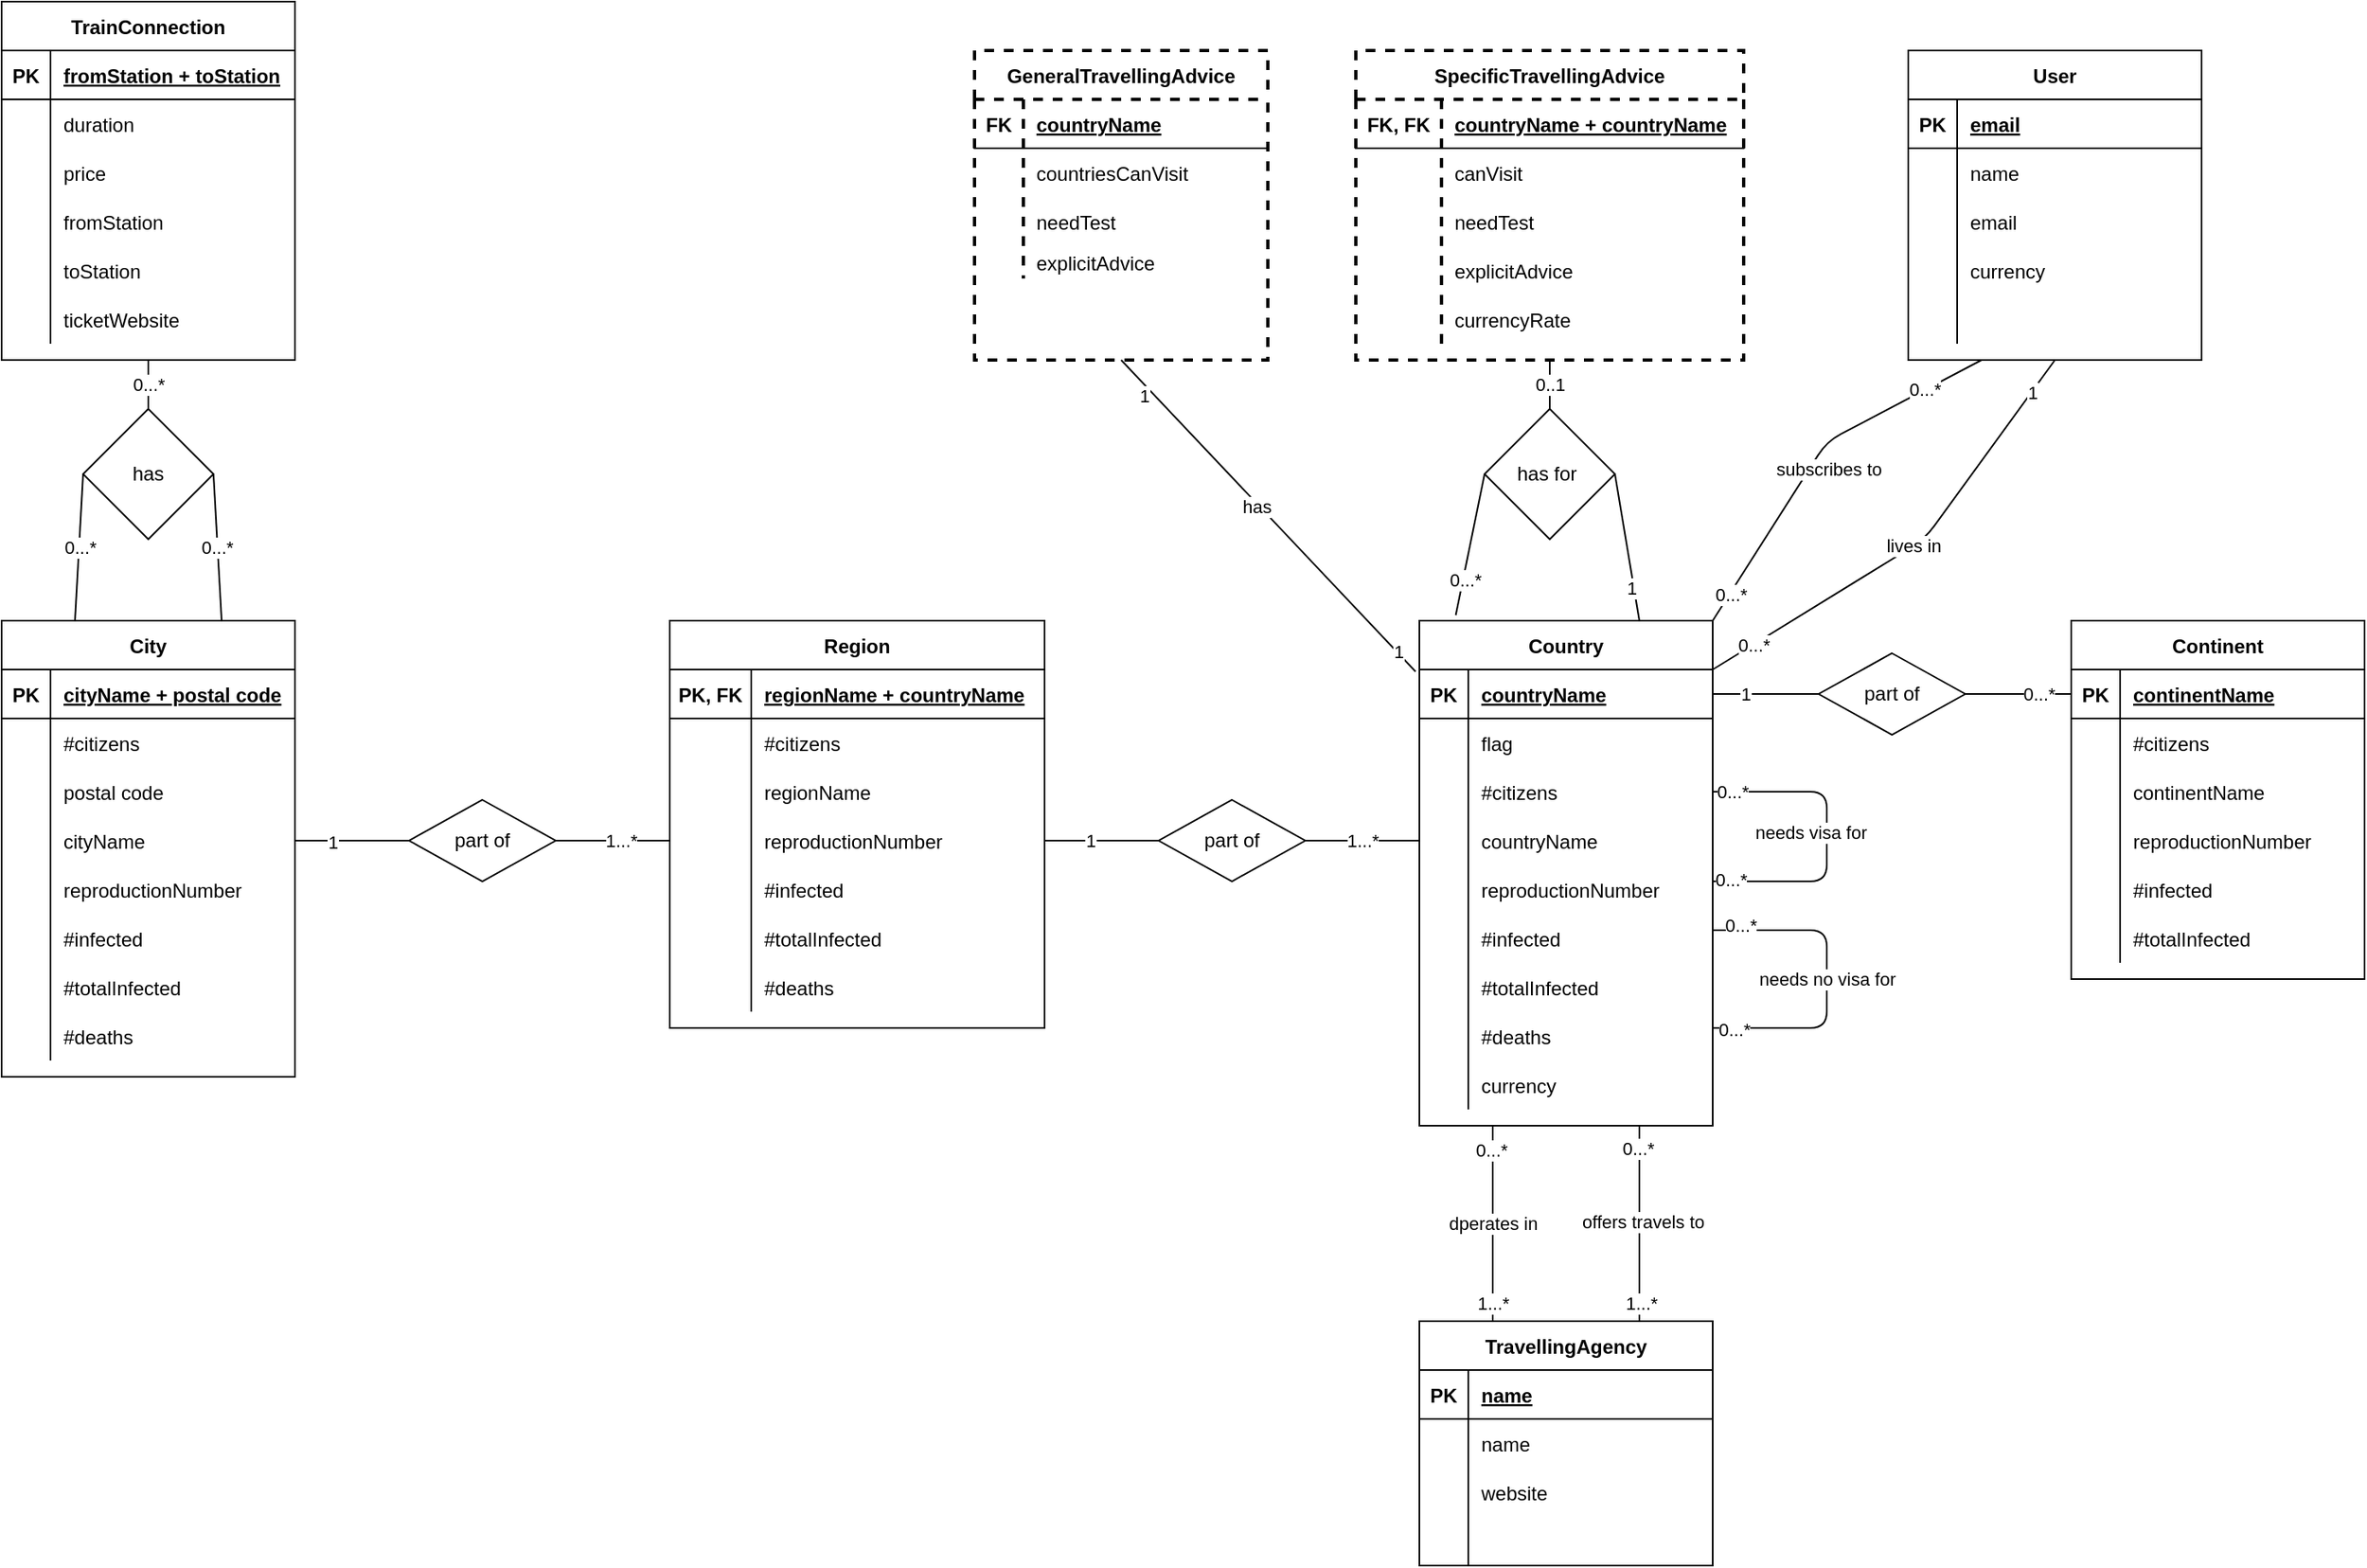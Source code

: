 <mxfile version="13.8.8" type="device"><diagram id="ZjA8rYTFpwmVR6wOcmPj" name="Page-1"><mxGraphModel dx="2247" dy="1215" grid="0" gridSize="10" guides="1" tooltips="1" connect="1" arrows="1" fold="1" page="0" pageScale="1" pageWidth="827" pageHeight="1169" math="0" shadow="0"><root><mxCell id="0"/><mxCell id="1" parent="0"/><mxCell id="7XtUhoeRfS-pAnmHlaUW-2" value="Country" style="shape=table;startSize=30;container=1;collapsible=1;childLayout=tableLayout;fixedRows=1;rowLines=0;fontStyle=1;align=center;resizeLast=1;" parent="1" vertex="1"><mxGeometry x="400" y="150" width="180" height="310" as="geometry"/></mxCell><mxCell id="7XtUhoeRfS-pAnmHlaUW-3" value="" style="shape=partialRectangle;collapsible=0;dropTarget=0;pointerEvents=0;fillColor=none;top=0;left=0;bottom=1;right=0;points=[[0,0.5],[1,0.5]];portConstraint=eastwest;" parent="7XtUhoeRfS-pAnmHlaUW-2" vertex="1"><mxGeometry y="30" width="180" height="30" as="geometry"/></mxCell><mxCell id="7XtUhoeRfS-pAnmHlaUW-4" value="PK" style="shape=partialRectangle;connectable=0;fillColor=none;top=0;left=0;bottom=0;right=0;fontStyle=1;overflow=hidden;" parent="7XtUhoeRfS-pAnmHlaUW-3" vertex="1"><mxGeometry width="30" height="30" as="geometry"/></mxCell><mxCell id="7XtUhoeRfS-pAnmHlaUW-5" value="countryName" style="shape=partialRectangle;connectable=0;fillColor=none;top=0;left=0;bottom=0;right=0;align=left;spacingLeft=6;fontStyle=5;overflow=hidden;" parent="7XtUhoeRfS-pAnmHlaUW-3" vertex="1"><mxGeometry x="30" width="150" height="30" as="geometry"/></mxCell><mxCell id="7XtUhoeRfS-pAnmHlaUW-6" value="" style="shape=partialRectangle;collapsible=0;dropTarget=0;pointerEvents=0;fillColor=none;top=0;left=0;bottom=0;right=0;points=[[0,0.5],[1,0.5]];portConstraint=eastwest;" parent="7XtUhoeRfS-pAnmHlaUW-2" vertex="1"><mxGeometry y="60" width="180" height="30" as="geometry"/></mxCell><mxCell id="7XtUhoeRfS-pAnmHlaUW-7" value="" style="shape=partialRectangle;connectable=0;fillColor=none;top=0;left=0;bottom=0;right=0;editable=1;overflow=hidden;" parent="7XtUhoeRfS-pAnmHlaUW-6" vertex="1"><mxGeometry width="30" height="30" as="geometry"/></mxCell><mxCell id="7XtUhoeRfS-pAnmHlaUW-8" value="flag" style="shape=partialRectangle;connectable=0;fillColor=none;top=0;left=0;bottom=0;right=0;align=left;spacingLeft=6;overflow=hidden;" parent="7XtUhoeRfS-pAnmHlaUW-6" vertex="1"><mxGeometry x="30" width="150" height="30" as="geometry"/></mxCell><mxCell id="7XtUhoeRfS-pAnmHlaUW-9" value="" style="shape=partialRectangle;collapsible=0;dropTarget=0;pointerEvents=0;fillColor=none;top=0;left=0;bottom=0;right=0;points=[[0,0.5],[1,0.5]];portConstraint=eastwest;" parent="7XtUhoeRfS-pAnmHlaUW-2" vertex="1"><mxGeometry y="90" width="180" height="30" as="geometry"/></mxCell><mxCell id="7XtUhoeRfS-pAnmHlaUW-10" value="" style="shape=partialRectangle;connectable=0;fillColor=none;top=0;left=0;bottom=0;right=0;editable=1;overflow=hidden;" parent="7XtUhoeRfS-pAnmHlaUW-9" vertex="1"><mxGeometry width="30" height="30" as="geometry"/></mxCell><mxCell id="7XtUhoeRfS-pAnmHlaUW-11" value="#citizens" style="shape=partialRectangle;connectable=0;fillColor=none;top=0;left=0;bottom=0;right=0;align=left;spacingLeft=6;overflow=hidden;" parent="7XtUhoeRfS-pAnmHlaUW-9" vertex="1"><mxGeometry x="30" width="150" height="30" as="geometry"/></mxCell><mxCell id="7XtUhoeRfS-pAnmHlaUW-12" value="" style="shape=partialRectangle;collapsible=0;dropTarget=0;pointerEvents=0;fillColor=none;top=0;left=0;bottom=0;right=0;points=[[0,0.5],[1,0.5]];portConstraint=eastwest;" parent="7XtUhoeRfS-pAnmHlaUW-2" vertex="1"><mxGeometry y="120" width="180" height="30" as="geometry"/></mxCell><mxCell id="7XtUhoeRfS-pAnmHlaUW-13" value="" style="shape=partialRectangle;connectable=0;fillColor=none;top=0;left=0;bottom=0;right=0;editable=1;overflow=hidden;" parent="7XtUhoeRfS-pAnmHlaUW-12" vertex="1"><mxGeometry width="30" height="30" as="geometry"/></mxCell><mxCell id="7XtUhoeRfS-pAnmHlaUW-14" value="countryName" style="shape=partialRectangle;connectable=0;fillColor=none;top=0;left=0;bottom=0;right=0;align=left;spacingLeft=6;overflow=hidden;" parent="7XtUhoeRfS-pAnmHlaUW-12" vertex="1"><mxGeometry x="30" width="150" height="30" as="geometry"/></mxCell><mxCell id="7XtUhoeRfS-pAnmHlaUW-230" value="" style="endArrow=none;html=1;exitX=1;exitY=0.5;exitDx=0;exitDy=0;" parent="7XtUhoeRfS-pAnmHlaUW-2" source="7XtUhoeRfS-pAnmHlaUW-9" edge="1"><mxGeometry width="50" height="50" relative="1" as="geometry"><mxPoint x="170" y="280" as="sourcePoint"/><mxPoint x="180" y="160" as="targetPoint"/><Array as="points"><mxPoint x="250" y="105"/><mxPoint x="250" y="160"/></Array></mxGeometry></mxCell><mxCell id="7XtUhoeRfS-pAnmHlaUW-232" value="needs visa for" style="edgeLabel;html=1;align=center;verticalAlign=middle;resizable=0;points=[];" parent="7XtUhoeRfS-pAnmHlaUW-230" vertex="1" connectable="0"><mxGeometry x="-0.485" y="4" relative="1" as="geometry"><mxPoint x="10" y="29" as="offset"/></mxGeometry></mxCell><mxCell id="NILjKWqTqkC-tibLSTOC-12" value="0...*" style="edgeLabel;html=1;align=center;verticalAlign=middle;resizable=0;points=[];" parent="7XtUhoeRfS-pAnmHlaUW-230" vertex="1" connectable="0"><mxGeometry x="0.89" y="-1" relative="1" as="geometry"><mxPoint as="offset"/></mxGeometry></mxCell><mxCell id="NILjKWqTqkC-tibLSTOC-13" value="0...*" style="edgeLabel;html=1;align=center;verticalAlign=middle;resizable=0;points=[];" parent="7XtUhoeRfS-pAnmHlaUW-230" vertex="1" connectable="0"><mxGeometry x="-0.881" relative="1" as="geometry"><mxPoint as="offset"/></mxGeometry></mxCell><mxCell id="NILjKWqTqkC-tibLSTOC-115" value="" style="shape=partialRectangle;collapsible=0;dropTarget=0;pointerEvents=0;fillColor=none;top=0;left=0;bottom=0;right=0;points=[[0,0.5],[1,0.5]];portConstraint=eastwest;" parent="7XtUhoeRfS-pAnmHlaUW-2" vertex="1"><mxGeometry y="150" width="180" height="30" as="geometry"/></mxCell><mxCell id="NILjKWqTqkC-tibLSTOC-116" value="" style="shape=partialRectangle;connectable=0;fillColor=none;top=0;left=0;bottom=0;right=0;editable=1;overflow=hidden;" parent="NILjKWqTqkC-tibLSTOC-115" vertex="1"><mxGeometry width="30" height="30" as="geometry"/></mxCell><mxCell id="NILjKWqTqkC-tibLSTOC-117" value="reproductionNumber" style="shape=partialRectangle;connectable=0;fillColor=none;top=0;left=0;bottom=0;right=0;align=left;spacingLeft=6;overflow=hidden;" parent="NILjKWqTqkC-tibLSTOC-115" vertex="1"><mxGeometry x="30" width="150" height="30" as="geometry"/></mxCell><mxCell id="NILjKWqTqkC-tibLSTOC-107" value="" style="shape=partialRectangle;collapsible=0;dropTarget=0;pointerEvents=0;fillColor=none;top=0;left=0;bottom=0;right=0;points=[[0,0.5],[1,0.5]];portConstraint=eastwest;" parent="7XtUhoeRfS-pAnmHlaUW-2" vertex="1"><mxGeometry y="180" width="180" height="30" as="geometry"/></mxCell><mxCell id="NILjKWqTqkC-tibLSTOC-108" value="" style="shape=partialRectangle;connectable=0;fillColor=none;top=0;left=0;bottom=0;right=0;editable=1;overflow=hidden;" parent="NILjKWqTqkC-tibLSTOC-107" vertex="1"><mxGeometry width="30" height="30" as="geometry"/></mxCell><mxCell id="NILjKWqTqkC-tibLSTOC-109" value="#infected " style="shape=partialRectangle;connectable=0;fillColor=none;top=0;left=0;bottom=0;right=0;align=left;spacingLeft=6;overflow=hidden;" parent="NILjKWqTqkC-tibLSTOC-107" vertex="1"><mxGeometry x="30" width="150" height="30" as="geometry"/></mxCell><mxCell id="NILjKWqTqkC-tibLSTOC-111" value="" style="shape=partialRectangle;collapsible=0;dropTarget=0;pointerEvents=0;fillColor=none;top=0;left=0;bottom=0;right=0;points=[[0,0.5],[1,0.5]];portConstraint=eastwest;" parent="7XtUhoeRfS-pAnmHlaUW-2" vertex="1"><mxGeometry y="210" width="180" height="30" as="geometry"/></mxCell><mxCell id="NILjKWqTqkC-tibLSTOC-112" value="" style="shape=partialRectangle;connectable=0;fillColor=none;top=0;left=0;bottom=0;right=0;editable=1;overflow=hidden;" parent="NILjKWqTqkC-tibLSTOC-111" vertex="1"><mxGeometry width="30" height="30" as="geometry"/></mxCell><mxCell id="NILjKWqTqkC-tibLSTOC-113" value="#totalInfected" style="shape=partialRectangle;connectable=0;fillColor=none;top=0;left=0;bottom=0;right=0;align=left;spacingLeft=6;overflow=hidden;" parent="NILjKWqTqkC-tibLSTOC-111" vertex="1"><mxGeometry x="30" width="150" height="30" as="geometry"/></mxCell><mxCell id="NILjKWqTqkC-tibLSTOC-119" value="" style="shape=partialRectangle;collapsible=0;dropTarget=0;pointerEvents=0;fillColor=none;top=0;left=0;bottom=0;right=0;points=[[0,0.5],[1,0.5]];portConstraint=eastwest;" parent="7XtUhoeRfS-pAnmHlaUW-2" vertex="1"><mxGeometry y="240" width="180" height="30" as="geometry"/></mxCell><mxCell id="NILjKWqTqkC-tibLSTOC-120" value="" style="shape=partialRectangle;connectable=0;fillColor=none;top=0;left=0;bottom=0;right=0;editable=1;overflow=hidden;" parent="NILjKWqTqkC-tibLSTOC-119" vertex="1"><mxGeometry width="30" height="30" as="geometry"/></mxCell><mxCell id="NILjKWqTqkC-tibLSTOC-121" value="#deaths" style="shape=partialRectangle;connectable=0;fillColor=none;top=0;left=0;bottom=0;right=0;align=left;spacingLeft=6;overflow=hidden;" parent="NILjKWqTqkC-tibLSTOC-119" vertex="1"><mxGeometry x="30" width="150" height="30" as="geometry"/></mxCell><mxCell id="NILjKWqTqkC-tibLSTOC-174" value="" style="shape=partialRectangle;collapsible=0;dropTarget=0;pointerEvents=0;fillColor=none;top=0;left=0;bottom=0;right=0;points=[[0,0.5],[1,0.5]];portConstraint=eastwest;" parent="7XtUhoeRfS-pAnmHlaUW-2" vertex="1"><mxGeometry y="270" width="180" height="30" as="geometry"/></mxCell><mxCell id="NILjKWqTqkC-tibLSTOC-175" value="" style="shape=partialRectangle;connectable=0;fillColor=none;top=0;left=0;bottom=0;right=0;editable=1;overflow=hidden;" parent="NILjKWqTqkC-tibLSTOC-174" vertex="1"><mxGeometry width="30" height="30" as="geometry"/></mxCell><mxCell id="NILjKWqTqkC-tibLSTOC-176" value="currency" style="shape=partialRectangle;connectable=0;fillColor=none;top=0;left=0;bottom=0;right=0;align=left;spacingLeft=6;overflow=hidden;" parent="NILjKWqTqkC-tibLSTOC-174" vertex="1"><mxGeometry x="30" width="150" height="30" as="geometry"/></mxCell><mxCell id="7XtUhoeRfS-pAnmHlaUW-152" value="part of" style="shape=rhombus;perimeter=rhombusPerimeter;whiteSpace=wrap;html=1;align=center;" parent="1" vertex="1"><mxGeometry x="-220" y="260" width="90" height="50" as="geometry"/></mxCell><mxCell id="7XtUhoeRfS-pAnmHlaUW-15" value="City" style="shape=table;startSize=30;container=1;collapsible=1;childLayout=tableLayout;fixedRows=1;rowLines=0;fontStyle=1;align=center;resizeLast=1;" parent="1" vertex="1"><mxGeometry x="-470" y="150" width="180" height="280" as="geometry"/></mxCell><mxCell id="7XtUhoeRfS-pAnmHlaUW-16" value="" style="shape=partialRectangle;collapsible=0;dropTarget=0;pointerEvents=0;fillColor=none;top=0;left=0;bottom=1;right=0;points=[[0,0.5],[1,0.5]];portConstraint=eastwest;" parent="7XtUhoeRfS-pAnmHlaUW-15" vertex="1"><mxGeometry y="30" width="180" height="30" as="geometry"/></mxCell><mxCell id="7XtUhoeRfS-pAnmHlaUW-17" value="PK" style="shape=partialRectangle;connectable=0;fillColor=none;top=0;left=0;bottom=0;right=0;fontStyle=1;overflow=hidden;" parent="7XtUhoeRfS-pAnmHlaUW-16" vertex="1"><mxGeometry width="30" height="30" as="geometry"/></mxCell><mxCell id="7XtUhoeRfS-pAnmHlaUW-18" value="cityName + postal code" style="shape=partialRectangle;connectable=0;fillColor=none;top=0;left=0;bottom=0;right=0;align=left;spacingLeft=6;fontStyle=5;overflow=hidden;" parent="7XtUhoeRfS-pAnmHlaUW-16" vertex="1"><mxGeometry x="30" width="150" height="30" as="geometry"/></mxCell><mxCell id="7XtUhoeRfS-pAnmHlaUW-19" value="" style="shape=partialRectangle;collapsible=0;dropTarget=0;pointerEvents=0;fillColor=none;top=0;left=0;bottom=0;right=0;points=[[0,0.5],[1,0.5]];portConstraint=eastwest;" parent="7XtUhoeRfS-pAnmHlaUW-15" vertex="1"><mxGeometry y="60" width="180" height="30" as="geometry"/></mxCell><mxCell id="7XtUhoeRfS-pAnmHlaUW-20" value="" style="shape=partialRectangle;connectable=0;fillColor=none;top=0;left=0;bottom=0;right=0;editable=1;overflow=hidden;" parent="7XtUhoeRfS-pAnmHlaUW-19" vertex="1"><mxGeometry width="30" height="30" as="geometry"/></mxCell><mxCell id="7XtUhoeRfS-pAnmHlaUW-21" value="#citizens" style="shape=partialRectangle;connectable=0;fillColor=none;top=0;left=0;bottom=0;right=0;align=left;spacingLeft=6;overflow=hidden;" parent="7XtUhoeRfS-pAnmHlaUW-19" vertex="1"><mxGeometry x="30" width="150" height="30" as="geometry"/></mxCell><mxCell id="7XtUhoeRfS-pAnmHlaUW-22" value="" style="shape=partialRectangle;collapsible=0;dropTarget=0;pointerEvents=0;fillColor=none;top=0;left=0;bottom=0;right=0;points=[[0,0.5],[1,0.5]];portConstraint=eastwest;" parent="7XtUhoeRfS-pAnmHlaUW-15" vertex="1"><mxGeometry y="90" width="180" height="30" as="geometry"/></mxCell><mxCell id="7XtUhoeRfS-pAnmHlaUW-23" value="" style="shape=partialRectangle;connectable=0;fillColor=none;top=0;left=0;bottom=0;right=0;editable=1;overflow=hidden;" parent="7XtUhoeRfS-pAnmHlaUW-22" vertex="1"><mxGeometry width="30" height="30" as="geometry"/></mxCell><mxCell id="7XtUhoeRfS-pAnmHlaUW-24" value="postal code" style="shape=partialRectangle;connectable=0;fillColor=none;top=0;left=0;bottom=0;right=0;align=left;spacingLeft=6;overflow=hidden;" parent="7XtUhoeRfS-pAnmHlaUW-22" vertex="1"><mxGeometry x="30" width="150" height="30" as="geometry"/></mxCell><mxCell id="7XtUhoeRfS-pAnmHlaUW-25" value="" style="shape=partialRectangle;collapsible=0;dropTarget=0;pointerEvents=0;fillColor=none;top=0;left=0;bottom=0;right=0;points=[[0,0.5],[1,0.5]];portConstraint=eastwest;" parent="7XtUhoeRfS-pAnmHlaUW-15" vertex="1"><mxGeometry y="120" width="180" height="30" as="geometry"/></mxCell><mxCell id="7XtUhoeRfS-pAnmHlaUW-26" value="" style="shape=partialRectangle;connectable=0;fillColor=none;top=0;left=0;bottom=0;right=0;editable=1;overflow=hidden;" parent="7XtUhoeRfS-pAnmHlaUW-25" vertex="1"><mxGeometry width="30" height="30" as="geometry"/></mxCell><mxCell id="7XtUhoeRfS-pAnmHlaUW-27" value="cityName" style="shape=partialRectangle;connectable=0;fillColor=none;top=0;left=0;bottom=0;right=0;align=left;spacingLeft=6;overflow=hidden;" parent="7XtUhoeRfS-pAnmHlaUW-25" vertex="1"><mxGeometry x="30" width="150" height="30" as="geometry"/></mxCell><mxCell id="NILjKWqTqkC-tibLSTOC-95" value="" style="shape=partialRectangle;collapsible=0;dropTarget=0;pointerEvents=0;fillColor=none;top=0;left=0;bottom=0;right=0;points=[[0,0.5],[1,0.5]];portConstraint=eastwest;" parent="7XtUhoeRfS-pAnmHlaUW-15" vertex="1"><mxGeometry y="150" width="180" height="30" as="geometry"/></mxCell><mxCell id="NILjKWqTqkC-tibLSTOC-96" value="" style="shape=partialRectangle;connectable=0;fillColor=none;top=0;left=0;bottom=0;right=0;editable=1;overflow=hidden;" parent="NILjKWqTqkC-tibLSTOC-95" vertex="1"><mxGeometry width="30" height="30" as="geometry"/></mxCell><mxCell id="NILjKWqTqkC-tibLSTOC-97" value="reproductionNumber" style="shape=partialRectangle;connectable=0;fillColor=none;top=0;left=0;bottom=0;right=0;align=left;spacingLeft=6;overflow=hidden;" parent="NILjKWqTqkC-tibLSTOC-95" vertex="1"><mxGeometry x="30" width="150" height="30" as="geometry"/></mxCell><mxCell id="NILjKWqTqkC-tibLSTOC-91" value="" style="shape=partialRectangle;collapsible=0;dropTarget=0;pointerEvents=0;fillColor=none;top=0;left=0;bottom=0;right=0;points=[[0,0.5],[1,0.5]];portConstraint=eastwest;" parent="7XtUhoeRfS-pAnmHlaUW-15" vertex="1"><mxGeometry y="180" width="180" height="30" as="geometry"/></mxCell><mxCell id="NILjKWqTqkC-tibLSTOC-92" value="" style="shape=partialRectangle;connectable=0;fillColor=none;top=0;left=0;bottom=0;right=0;editable=1;overflow=hidden;" parent="NILjKWqTqkC-tibLSTOC-91" vertex="1"><mxGeometry width="30" height="30" as="geometry"/></mxCell><mxCell id="NILjKWqTqkC-tibLSTOC-93" value="#infected" style="shape=partialRectangle;connectable=0;fillColor=none;top=0;left=0;bottom=0;right=0;align=left;spacingLeft=6;overflow=hidden;" parent="NILjKWqTqkC-tibLSTOC-91" vertex="1"><mxGeometry x="30" width="150" height="30" as="geometry"/></mxCell><mxCell id="NILjKWqTqkC-tibLSTOC-99" value="" style="shape=partialRectangle;collapsible=0;dropTarget=0;pointerEvents=0;fillColor=none;top=0;left=0;bottom=0;right=0;points=[[0,0.5],[1,0.5]];portConstraint=eastwest;" parent="7XtUhoeRfS-pAnmHlaUW-15" vertex="1"><mxGeometry y="210" width="180" height="30" as="geometry"/></mxCell><mxCell id="NILjKWqTqkC-tibLSTOC-100" value="" style="shape=partialRectangle;connectable=0;fillColor=none;top=0;left=0;bottom=0;right=0;editable=1;overflow=hidden;" parent="NILjKWqTqkC-tibLSTOC-99" vertex="1"><mxGeometry width="30" height="30" as="geometry"/></mxCell><mxCell id="NILjKWqTqkC-tibLSTOC-101" value="#totalInfected" style="shape=partialRectangle;connectable=0;fillColor=none;top=0;left=0;bottom=0;right=0;align=left;spacingLeft=6;overflow=hidden;" parent="NILjKWqTqkC-tibLSTOC-99" vertex="1"><mxGeometry x="30" width="150" height="30" as="geometry"/></mxCell><mxCell id="NILjKWqTqkC-tibLSTOC-103" value="" style="shape=partialRectangle;collapsible=0;dropTarget=0;pointerEvents=0;fillColor=none;top=0;left=0;bottom=0;right=0;points=[[0,0.5],[1,0.5]];portConstraint=eastwest;" parent="7XtUhoeRfS-pAnmHlaUW-15" vertex="1"><mxGeometry y="240" width="180" height="30" as="geometry"/></mxCell><mxCell id="NILjKWqTqkC-tibLSTOC-104" value="" style="shape=partialRectangle;connectable=0;fillColor=none;top=0;left=0;bottom=0;right=0;editable=1;overflow=hidden;" parent="NILjKWqTqkC-tibLSTOC-103" vertex="1"><mxGeometry width="30" height="30" as="geometry"/></mxCell><mxCell id="NILjKWqTqkC-tibLSTOC-105" value="#deaths" style="shape=partialRectangle;connectable=0;fillColor=none;top=0;left=0;bottom=0;right=0;align=left;spacingLeft=6;overflow=hidden;" parent="NILjKWqTqkC-tibLSTOC-103" vertex="1"><mxGeometry x="30" width="150" height="30" as="geometry"/></mxCell><mxCell id="7XtUhoeRfS-pAnmHlaUW-154" value="part of" style="shape=rhombus;perimeter=rhombusPerimeter;whiteSpace=wrap;html=1;align=center;" parent="1" vertex="1"><mxGeometry x="240" y="260" width="90" height="50" as="geometry"/></mxCell><mxCell id="7XtUhoeRfS-pAnmHlaUW-157" value="" style="endArrow=none;html=1;exitX=1;exitY=0.5;exitDx=0;exitDy=0;entryX=0;entryY=0.5;entryDx=0;entryDy=0;" parent="1" source="7XtUhoeRfS-pAnmHlaUW-152" target="NILjKWqTqkC-tibLSTOC-74" edge="1"><mxGeometry width="50" height="50" relative="1" as="geometry"><mxPoint x="510" y="360" as="sourcePoint"/><mxPoint x="-52.4" y="287.17" as="targetPoint"/></mxGeometry></mxCell><mxCell id="NILjKWqTqkC-tibLSTOC-17" value="1...*" style="edgeLabel;html=1;align=center;verticalAlign=middle;resizable=0;points=[];" parent="7XtUhoeRfS-pAnmHlaUW-157" vertex="1" connectable="0"><mxGeometry x="0.372" y="-1" relative="1" as="geometry"><mxPoint x="-8.33" y="-1" as="offset"/></mxGeometry></mxCell><mxCell id="7XtUhoeRfS-pAnmHlaUW-158" value="" style="endArrow=none;html=1;exitX=0;exitY=0.5;exitDx=0;exitDy=0;entryX=1;entryY=0.5;entryDx=0;entryDy=0;" parent="1" source="7XtUhoeRfS-pAnmHlaUW-152" target="7XtUhoeRfS-pAnmHlaUW-25" edge="1"><mxGeometry width="50" height="50" relative="1" as="geometry"><mxPoint x="510" y="360" as="sourcePoint"/><mxPoint x="560" y="310" as="targetPoint"/></mxGeometry></mxCell><mxCell id="NILjKWqTqkC-tibLSTOC-16" value="1" style="edgeLabel;html=1;align=center;verticalAlign=middle;resizable=0;points=[];" parent="7XtUhoeRfS-pAnmHlaUW-158" vertex="1" connectable="0"><mxGeometry x="0.353" y="1" relative="1" as="geometry"><mxPoint as="offset"/></mxGeometry></mxCell><mxCell id="7XtUhoeRfS-pAnmHlaUW-159" value="1...*" style="endArrow=none;html=1;exitX=1;exitY=0.5;exitDx=0;exitDy=0;entryX=0;entryY=0.5;entryDx=0;entryDy=0;" parent="1" source="7XtUhoeRfS-pAnmHlaUW-154" target="7XtUhoeRfS-pAnmHlaUW-12" edge="1"><mxGeometry width="50" height="50" relative="1" as="geometry"><mxPoint x="510" y="360" as="sourcePoint"/><mxPoint x="560" y="310" as="targetPoint"/></mxGeometry></mxCell><mxCell id="7XtUhoeRfS-pAnmHlaUW-160" value="1" style="endArrow=none;html=1;exitX=0;exitY=0.5;exitDx=0;exitDy=0;entryX=1;entryY=0.5;entryDx=0;entryDy=0;" parent="1" source="7XtUhoeRfS-pAnmHlaUW-154" target="NILjKWqTqkC-tibLSTOC-74" edge="1"><mxGeometry x="0.2" width="50" height="50" relative="1" as="geometry"><mxPoint x="510" y="360" as="sourcePoint"/><mxPoint x="190" y="265" as="targetPoint"/><mxPoint as="offset"/></mxGeometry></mxCell><mxCell id="7XtUhoeRfS-pAnmHlaUW-165" value="part of" style="shape=rhombus;perimeter=rhombusPerimeter;whiteSpace=wrap;html=1;align=center;rotation=0;" parent="1" vertex="1"><mxGeometry x="645" y="170" width="90" height="50" as="geometry"/></mxCell><mxCell id="7XtUhoeRfS-pAnmHlaUW-166" value="1" style="endArrow=none;html=1;exitX=1;exitY=0.5;exitDx=0;exitDy=0;entryX=0;entryY=0.5;entryDx=0;entryDy=0;" parent="1" source="7XtUhoeRfS-pAnmHlaUW-3" target="7XtUhoeRfS-pAnmHlaUW-165" edge="1"><mxGeometry x="-0.385" width="50" height="50" relative="1" as="geometry"><mxPoint x="510" y="360" as="sourcePoint"/><mxPoint x="640" y="160" as="targetPoint"/><mxPoint as="offset"/></mxGeometry></mxCell><mxCell id="7XtUhoeRfS-pAnmHlaUW-167" value="0...*" style="endArrow=none;html=1;entryX=1;entryY=0.5;entryDx=0;entryDy=0;exitX=0;exitY=0.5;exitDx=0;exitDy=0;" parent="1" source="7XtUhoeRfS-pAnmHlaUW-29" target="7XtUhoeRfS-pAnmHlaUW-165" edge="1"><mxGeometry x="-0.385" width="50" height="50" relative="1" as="geometry"><mxPoint x="760" y="250" as="sourcePoint"/><mxPoint x="560" y="310" as="targetPoint"/><mxPoint as="offset"/></mxGeometry></mxCell><mxCell id="7XtUhoeRfS-pAnmHlaUW-221" value="dperates in" style="endArrow=none;html=1;entryX=0.25;entryY=0;entryDx=0;entryDy=0;exitX=0.25;exitY=1;exitDx=0;exitDy=0;" parent="1" source="7XtUhoeRfS-pAnmHlaUW-2" target="7XtUhoeRfS-pAnmHlaUW-84" edge="1"><mxGeometry width="50" height="50" relative="1" as="geometry"><mxPoint x="400" y="330" as="sourcePoint"/><mxPoint x="290" y="430" as="targetPoint"/><Array as="points"/></mxGeometry></mxCell><mxCell id="NILjKWqTqkC-tibLSTOC-20" value="0...*" style="edgeLabel;html=1;align=center;verticalAlign=middle;resizable=0;points=[];" parent="7XtUhoeRfS-pAnmHlaUW-221" vertex="1" connectable="0"><mxGeometry x="-0.748" y="-1" relative="1" as="geometry"><mxPoint as="offset"/></mxGeometry></mxCell><mxCell id="NILjKWqTqkC-tibLSTOC-22" value="1...*" style="edgeLabel;html=1;align=center;verticalAlign=middle;resizable=0;points=[];" parent="7XtUhoeRfS-pAnmHlaUW-221" vertex="1" connectable="0"><mxGeometry x="0.814" relative="1" as="geometry"><mxPoint as="offset"/></mxGeometry></mxCell><mxCell id="7XtUhoeRfS-pAnmHlaUW-235" value="" style="endArrow=none;html=1;exitX=0.75;exitY=0;exitDx=0;exitDy=0;entryX=0.75;entryY=1;entryDx=0;entryDy=0;" parent="1" source="7XtUhoeRfS-pAnmHlaUW-84" target="7XtUhoeRfS-pAnmHlaUW-2" edge="1"><mxGeometry width="50" height="50" relative="1" as="geometry"><mxPoint x="-380" y="350" as="sourcePoint"/><mxPoint x="410" y="300" as="targetPoint"/><Array as="points"/></mxGeometry></mxCell><mxCell id="7XtUhoeRfS-pAnmHlaUW-237" value="offers travels to" style="edgeLabel;html=1;align=center;verticalAlign=middle;resizable=0;points=[];" parent="7XtUhoeRfS-pAnmHlaUW-235" vertex="1" connectable="0"><mxGeometry x="-0.234" y="-2" relative="1" as="geometry"><mxPoint y="-15.71" as="offset"/></mxGeometry></mxCell><mxCell id="NILjKWqTqkC-tibLSTOC-18" value="1...*" style="edgeLabel;html=1;align=center;verticalAlign=middle;resizable=0;points=[];" parent="7XtUhoeRfS-pAnmHlaUW-235" vertex="1" connectable="0"><mxGeometry x="-0.817" y="-1" relative="1" as="geometry"><mxPoint as="offset"/></mxGeometry></mxCell><mxCell id="NILjKWqTqkC-tibLSTOC-19" value="0...*" style="edgeLabel;html=1;align=center;verticalAlign=middle;resizable=0;points=[];" parent="7XtUhoeRfS-pAnmHlaUW-235" vertex="1" connectable="0"><mxGeometry x="0.773" y="1" relative="1" as="geometry"><mxPoint as="offset"/></mxGeometry></mxCell><mxCell id="7XtUhoeRfS-pAnmHlaUW-277" value="has for&amp;nbsp;" style="rhombus;whiteSpace=wrap;html=1;rotation=0;" parent="1" vertex="1"><mxGeometry x="440" y="20" width="80" height="80" as="geometry"/></mxCell><mxCell id="7XtUhoeRfS-pAnmHlaUW-278" value="" style="endArrow=none;html=1;exitX=0.124;exitY=-0.011;exitDx=0;exitDy=0;entryX=0;entryY=0.5;entryDx=0;entryDy=0;exitPerimeter=0;" parent="1" source="7XtUhoeRfS-pAnmHlaUW-2" target="7XtUhoeRfS-pAnmHlaUW-277" edge="1"><mxGeometry width="50" height="50" relative="1" as="geometry"><mxPoint x="140" y="310" as="sourcePoint"/><mxPoint x="190" y="260" as="targetPoint"/></mxGeometry></mxCell><mxCell id="NILjKWqTqkC-tibLSTOC-4" value="0...*" style="edgeLabel;html=1;align=center;verticalAlign=middle;resizable=0;points=[];" parent="7XtUhoeRfS-pAnmHlaUW-278" vertex="1" connectable="0"><mxGeometry x="-0.51" y="-1" relative="1" as="geometry"><mxPoint y="-1" as="offset"/></mxGeometry></mxCell><mxCell id="7XtUhoeRfS-pAnmHlaUW-280" value="" style="endArrow=none;html=1;exitX=1;exitY=0.5;exitDx=0;exitDy=0;entryX=0.75;entryY=0;entryDx=0;entryDy=0;" parent="1" source="7XtUhoeRfS-pAnmHlaUW-277" target="7XtUhoeRfS-pAnmHlaUW-2" edge="1"><mxGeometry width="50" height="50" relative="1" as="geometry"><mxPoint x="140" y="310" as="sourcePoint"/><mxPoint x="190" y="260" as="targetPoint"/></mxGeometry></mxCell><mxCell id="NILjKWqTqkC-tibLSTOC-5" value="1" style="edgeLabel;html=1;align=center;verticalAlign=middle;resizable=0;points=[];" parent="7XtUhoeRfS-pAnmHlaUW-280" vertex="1" connectable="0"><mxGeometry x="0.56" y="3" relative="1" as="geometry"><mxPoint x="-4.7" as="offset"/></mxGeometry></mxCell><mxCell id="7XtUhoeRfS-pAnmHlaUW-84" value="TravellingAgency" style="shape=table;startSize=30;container=1;collapsible=1;childLayout=tableLayout;fixedRows=1;rowLines=0;fontStyle=1;align=center;resizeLast=1;" parent="1" vertex="1"><mxGeometry x="400" y="580" width="180" height="150" as="geometry"/></mxCell><mxCell id="7XtUhoeRfS-pAnmHlaUW-85" value="" style="shape=partialRectangle;collapsible=0;dropTarget=0;pointerEvents=0;fillColor=none;top=0;left=0;bottom=1;right=0;points=[[0,0.5],[1,0.5]];portConstraint=eastwest;" parent="7XtUhoeRfS-pAnmHlaUW-84" vertex="1"><mxGeometry y="30" width="180" height="30" as="geometry"/></mxCell><mxCell id="7XtUhoeRfS-pAnmHlaUW-86" value="PK" style="shape=partialRectangle;connectable=0;fillColor=none;top=0;left=0;bottom=0;right=0;fontStyle=1;overflow=hidden;" parent="7XtUhoeRfS-pAnmHlaUW-85" vertex="1"><mxGeometry width="30" height="30" as="geometry"/></mxCell><mxCell id="7XtUhoeRfS-pAnmHlaUW-87" value="name" style="shape=partialRectangle;connectable=0;fillColor=none;top=0;left=0;bottom=0;right=0;align=left;spacingLeft=6;fontStyle=5;overflow=hidden;" parent="7XtUhoeRfS-pAnmHlaUW-85" vertex="1"><mxGeometry x="30" width="150" height="30" as="geometry"/></mxCell><mxCell id="7XtUhoeRfS-pAnmHlaUW-88" value="" style="shape=partialRectangle;collapsible=0;dropTarget=0;pointerEvents=0;fillColor=none;top=0;left=0;bottom=0;right=0;points=[[0,0.5],[1,0.5]];portConstraint=eastwest;" parent="7XtUhoeRfS-pAnmHlaUW-84" vertex="1"><mxGeometry y="60" width="180" height="30" as="geometry"/></mxCell><mxCell id="7XtUhoeRfS-pAnmHlaUW-89" value="" style="shape=partialRectangle;connectable=0;fillColor=none;top=0;left=0;bottom=0;right=0;editable=1;overflow=hidden;" parent="7XtUhoeRfS-pAnmHlaUW-88" vertex="1"><mxGeometry width="30" height="30" as="geometry"/></mxCell><mxCell id="7XtUhoeRfS-pAnmHlaUW-90" value="name" style="shape=partialRectangle;connectable=0;fillColor=none;top=0;left=0;bottom=0;right=0;align=left;spacingLeft=6;overflow=hidden;" parent="7XtUhoeRfS-pAnmHlaUW-88" vertex="1"><mxGeometry x="30" width="150" height="30" as="geometry"/></mxCell><mxCell id="7XtUhoeRfS-pAnmHlaUW-91" value="" style="shape=partialRectangle;collapsible=0;dropTarget=0;pointerEvents=0;fillColor=none;top=0;left=0;bottom=0;right=0;points=[[0,0.5],[1,0.5]];portConstraint=eastwest;" parent="7XtUhoeRfS-pAnmHlaUW-84" vertex="1"><mxGeometry y="90" width="180" height="30" as="geometry"/></mxCell><mxCell id="7XtUhoeRfS-pAnmHlaUW-92" value="" style="shape=partialRectangle;connectable=0;fillColor=none;top=0;left=0;bottom=0;right=0;editable=1;overflow=hidden;" parent="7XtUhoeRfS-pAnmHlaUW-91" vertex="1"><mxGeometry width="30" height="30" as="geometry"/></mxCell><mxCell id="7XtUhoeRfS-pAnmHlaUW-93" value="website" style="shape=partialRectangle;connectable=0;fillColor=none;top=0;left=0;bottom=0;right=0;align=left;spacingLeft=6;overflow=hidden;" parent="7XtUhoeRfS-pAnmHlaUW-91" vertex="1"><mxGeometry x="30" width="150" height="30" as="geometry"/></mxCell><mxCell id="7XtUhoeRfS-pAnmHlaUW-94" value="" style="shape=partialRectangle;collapsible=0;dropTarget=0;pointerEvents=0;fillColor=none;top=0;left=0;bottom=0;right=0;points=[[0,0.5],[1,0.5]];portConstraint=eastwest;" parent="7XtUhoeRfS-pAnmHlaUW-84" vertex="1"><mxGeometry y="120" width="180" height="30" as="geometry"/></mxCell><mxCell id="7XtUhoeRfS-pAnmHlaUW-95" value="" style="shape=partialRectangle;connectable=0;fillColor=none;top=0;left=0;bottom=0;right=0;editable=1;overflow=hidden;" parent="7XtUhoeRfS-pAnmHlaUW-94" vertex="1"><mxGeometry width="30" height="30" as="geometry"/></mxCell><mxCell id="7XtUhoeRfS-pAnmHlaUW-96" value="" style="shape=partialRectangle;connectable=0;fillColor=none;top=0;left=0;bottom=0;right=0;align=left;spacingLeft=6;overflow=hidden;" parent="7XtUhoeRfS-pAnmHlaUW-94" vertex="1"><mxGeometry x="30" width="150" height="30" as="geometry"/></mxCell><mxCell id="7XtUhoeRfS-pAnmHlaUW-282" value="lives in" style="endArrow=none;html=1;" parent="1" edge="1"><mxGeometry width="50" height="50" relative="1" as="geometry"><mxPoint x="580" y="180" as="sourcePoint"/><mxPoint x="790" y="-10" as="targetPoint"/><Array as="points"><mxPoint x="710" y="100"/></Array></mxGeometry></mxCell><mxCell id="NILjKWqTqkC-tibLSTOC-6" value="0...*" style="edgeLabel;html=1;align=center;verticalAlign=middle;resizable=0;points=[];" parent="7XtUhoeRfS-pAnmHlaUW-282" vertex="1" connectable="0"><mxGeometry x="-0.803" relative="1" as="geometry"><mxPoint as="offset"/></mxGeometry></mxCell><mxCell id="NILjKWqTqkC-tibLSTOC-7" value="1" style="edgeLabel;html=1;align=center;verticalAlign=middle;resizable=0;points=[];" parent="7XtUhoeRfS-pAnmHlaUW-282" vertex="1" connectable="0"><mxGeometry x="0.828" relative="1" as="geometry"><mxPoint as="offset"/></mxGeometry></mxCell><mxCell id="7XtUhoeRfS-pAnmHlaUW-28" value="Continent" style="shape=table;startSize=30;container=1;collapsible=1;childLayout=tableLayout;fixedRows=1;rowLines=0;fontStyle=1;align=center;resizeLast=1;" parent="1" vertex="1"><mxGeometry x="800" y="150" width="180" height="220" as="geometry"/></mxCell><mxCell id="7XtUhoeRfS-pAnmHlaUW-29" value="" style="shape=partialRectangle;collapsible=0;dropTarget=0;pointerEvents=0;fillColor=none;top=0;left=0;bottom=1;right=0;points=[[0,0.5],[1,0.5]];portConstraint=eastwest;" parent="7XtUhoeRfS-pAnmHlaUW-28" vertex="1"><mxGeometry y="30" width="180" height="30" as="geometry"/></mxCell><mxCell id="7XtUhoeRfS-pAnmHlaUW-30" value="PK" style="shape=partialRectangle;connectable=0;fillColor=none;top=0;left=0;bottom=0;right=0;fontStyle=1;overflow=hidden;" parent="7XtUhoeRfS-pAnmHlaUW-29" vertex="1"><mxGeometry width="30" height="30" as="geometry"/></mxCell><mxCell id="7XtUhoeRfS-pAnmHlaUW-31" value="continentName" style="shape=partialRectangle;connectable=0;fillColor=none;top=0;left=0;bottom=0;right=0;align=left;spacingLeft=6;fontStyle=5;overflow=hidden;" parent="7XtUhoeRfS-pAnmHlaUW-29" vertex="1"><mxGeometry x="30" width="150" height="30" as="geometry"/></mxCell><mxCell id="7XtUhoeRfS-pAnmHlaUW-32" value="" style="shape=partialRectangle;collapsible=0;dropTarget=0;pointerEvents=0;fillColor=none;top=0;left=0;bottom=0;right=0;points=[[0,0.5],[1,0.5]];portConstraint=eastwest;" parent="7XtUhoeRfS-pAnmHlaUW-28" vertex="1"><mxGeometry y="60" width="180" height="30" as="geometry"/></mxCell><mxCell id="7XtUhoeRfS-pAnmHlaUW-33" value="" style="shape=partialRectangle;connectable=0;fillColor=none;top=0;left=0;bottom=0;right=0;editable=1;overflow=hidden;" parent="7XtUhoeRfS-pAnmHlaUW-32" vertex="1"><mxGeometry width="30" height="30" as="geometry"/></mxCell><mxCell id="7XtUhoeRfS-pAnmHlaUW-34" value="#citizens" style="shape=partialRectangle;connectable=0;fillColor=none;top=0;left=0;bottom=0;right=0;align=left;spacingLeft=6;overflow=hidden;" parent="7XtUhoeRfS-pAnmHlaUW-32" vertex="1"><mxGeometry x="30" width="150" height="30" as="geometry"/></mxCell><mxCell id="7XtUhoeRfS-pAnmHlaUW-38" value="" style="shape=partialRectangle;collapsible=0;dropTarget=0;pointerEvents=0;fillColor=none;top=0;left=0;bottom=0;right=0;points=[[0,0.5],[1,0.5]];portConstraint=eastwest;" parent="7XtUhoeRfS-pAnmHlaUW-28" vertex="1"><mxGeometry y="90" width="180" height="30" as="geometry"/></mxCell><mxCell id="7XtUhoeRfS-pAnmHlaUW-39" value="" style="shape=partialRectangle;connectable=0;fillColor=none;top=0;left=0;bottom=0;right=0;editable=1;overflow=hidden;" parent="7XtUhoeRfS-pAnmHlaUW-38" vertex="1"><mxGeometry width="30" height="30" as="geometry"/></mxCell><mxCell id="7XtUhoeRfS-pAnmHlaUW-40" value="continentName" style="shape=partialRectangle;connectable=0;fillColor=none;top=0;left=0;bottom=0;right=0;align=left;spacingLeft=6;overflow=hidden;" parent="7XtUhoeRfS-pAnmHlaUW-38" vertex="1"><mxGeometry x="30" width="150" height="30" as="geometry"/></mxCell><mxCell id="NILjKWqTqkC-tibLSTOC-123" value="" style="shape=partialRectangle;collapsible=0;dropTarget=0;pointerEvents=0;fillColor=none;top=0;left=0;bottom=0;right=0;points=[[0,0.5],[1,0.5]];portConstraint=eastwest;" parent="7XtUhoeRfS-pAnmHlaUW-28" vertex="1"><mxGeometry y="120" width="180" height="30" as="geometry"/></mxCell><mxCell id="NILjKWqTqkC-tibLSTOC-124" value="" style="shape=partialRectangle;connectable=0;fillColor=none;top=0;left=0;bottom=0;right=0;editable=1;overflow=hidden;" parent="NILjKWqTqkC-tibLSTOC-123" vertex="1"><mxGeometry width="30" height="30" as="geometry"/></mxCell><mxCell id="NILjKWqTqkC-tibLSTOC-125" value="reproductionNumber" style="shape=partialRectangle;connectable=0;fillColor=none;top=0;left=0;bottom=0;right=0;align=left;spacingLeft=6;overflow=hidden;" parent="NILjKWqTqkC-tibLSTOC-123" vertex="1"><mxGeometry x="30" width="150" height="30" as="geometry"/></mxCell><mxCell id="NILjKWqTqkC-tibLSTOC-131" value="" style="shape=partialRectangle;collapsible=0;dropTarget=0;pointerEvents=0;fillColor=none;top=0;left=0;bottom=0;right=0;points=[[0,0.5],[1,0.5]];portConstraint=eastwest;" parent="7XtUhoeRfS-pAnmHlaUW-28" vertex="1"><mxGeometry y="150" width="180" height="30" as="geometry"/></mxCell><mxCell id="NILjKWqTqkC-tibLSTOC-132" value="" style="shape=partialRectangle;connectable=0;fillColor=none;top=0;left=0;bottom=0;right=0;editable=1;overflow=hidden;" parent="NILjKWqTqkC-tibLSTOC-131" vertex="1"><mxGeometry width="30" height="30" as="geometry"/></mxCell><mxCell id="NILjKWqTqkC-tibLSTOC-133" value="#infected" style="shape=partialRectangle;connectable=0;fillColor=none;top=0;left=0;bottom=0;right=0;align=left;spacingLeft=6;overflow=hidden;" parent="NILjKWqTqkC-tibLSTOC-131" vertex="1"><mxGeometry x="30" width="150" height="30" as="geometry"/></mxCell><mxCell id="NILjKWqTqkC-tibLSTOC-135" value="" style="shape=partialRectangle;collapsible=0;dropTarget=0;pointerEvents=0;fillColor=none;top=0;left=0;bottom=0;right=0;points=[[0,0.5],[1,0.5]];portConstraint=eastwest;" parent="7XtUhoeRfS-pAnmHlaUW-28" vertex="1"><mxGeometry y="180" width="180" height="30" as="geometry"/></mxCell><mxCell id="NILjKWqTqkC-tibLSTOC-136" value="" style="shape=partialRectangle;connectable=0;fillColor=none;top=0;left=0;bottom=0;right=0;editable=1;overflow=hidden;" parent="NILjKWqTqkC-tibLSTOC-135" vertex="1"><mxGeometry width="30" height="30" as="geometry"/></mxCell><mxCell id="NILjKWqTqkC-tibLSTOC-137" value="#totalInfected" style="shape=partialRectangle;connectable=0;fillColor=none;top=0;left=0;bottom=0;right=0;align=left;spacingLeft=6;overflow=hidden;" parent="NILjKWqTqkC-tibLSTOC-135" vertex="1"><mxGeometry x="30" width="150" height="30" as="geometry"/></mxCell><mxCell id="7XtUhoeRfS-pAnmHlaUW-97" value="SpecificTravellingAdvice" style="shape=table;startSize=30;container=1;collapsible=1;childLayout=tableLayout;fixedRows=1;rowLines=0;fontStyle=1;align=center;resizeLast=1;dashed=1;strokeWidth=2;" parent="1" vertex="1"><mxGeometry x="361" y="-200" width="238" height="190" as="geometry"/></mxCell><mxCell id="7XtUhoeRfS-pAnmHlaUW-98" value="" style="shape=partialRectangle;collapsible=0;dropTarget=0;pointerEvents=0;fillColor=none;top=0;left=0;bottom=1;right=0;points=[[0,0.5],[1,0.5]];portConstraint=eastwest;" parent="7XtUhoeRfS-pAnmHlaUW-97" vertex="1"><mxGeometry y="30" width="238" height="30" as="geometry"/></mxCell><mxCell id="7XtUhoeRfS-pAnmHlaUW-99" value="FK, FK" style="shape=partialRectangle;connectable=0;fillColor=none;top=0;left=0;bottom=0;right=0;fontStyle=1;overflow=hidden;" parent="7XtUhoeRfS-pAnmHlaUW-98" vertex="1"><mxGeometry width="52.583" height="30" as="geometry"/></mxCell><mxCell id="7XtUhoeRfS-pAnmHlaUW-100" value="countryName + countryName" style="shape=partialRectangle;connectable=0;fillColor=none;top=0;left=0;bottom=0;right=0;align=left;spacingLeft=6;fontStyle=5;overflow=hidden;" parent="7XtUhoeRfS-pAnmHlaUW-98" vertex="1"><mxGeometry x="52.583" width="185.417" height="30" as="geometry"/></mxCell><mxCell id="7XtUhoeRfS-pAnmHlaUW-101" value="" style="shape=partialRectangle;collapsible=0;dropTarget=0;pointerEvents=0;fillColor=none;top=0;left=0;bottom=0;right=0;points=[[0,0.5],[1,0.5]];portConstraint=eastwest;" parent="7XtUhoeRfS-pAnmHlaUW-97" vertex="1"><mxGeometry y="60" width="238" height="30" as="geometry"/></mxCell><mxCell id="7XtUhoeRfS-pAnmHlaUW-102" value="" style="shape=partialRectangle;connectable=0;fillColor=none;top=0;left=0;bottom=0;right=0;editable=1;overflow=hidden;" parent="7XtUhoeRfS-pAnmHlaUW-101" vertex="1"><mxGeometry width="52.583" height="30" as="geometry"/></mxCell><mxCell id="7XtUhoeRfS-pAnmHlaUW-103" value="canVisit" style="shape=partialRectangle;connectable=0;fillColor=none;top=0;left=0;bottom=0;right=0;align=left;spacingLeft=6;overflow=hidden;" parent="7XtUhoeRfS-pAnmHlaUW-101" vertex="1"><mxGeometry x="52.583" width="185.417" height="30" as="geometry"/></mxCell><mxCell id="7XtUhoeRfS-pAnmHlaUW-104" value="" style="shape=partialRectangle;collapsible=0;dropTarget=0;pointerEvents=0;fillColor=none;top=0;left=0;bottom=0;right=0;points=[[0,0.5],[1,0.5]];portConstraint=eastwest;" parent="7XtUhoeRfS-pAnmHlaUW-97" vertex="1"><mxGeometry y="90" width="238" height="30" as="geometry"/></mxCell><mxCell id="7XtUhoeRfS-pAnmHlaUW-105" value="" style="shape=partialRectangle;connectable=0;fillColor=none;top=0;left=0;bottom=0;right=0;editable=1;overflow=hidden;" parent="7XtUhoeRfS-pAnmHlaUW-104" vertex="1"><mxGeometry width="52.583" height="30" as="geometry"/></mxCell><mxCell id="7XtUhoeRfS-pAnmHlaUW-106" value="needTest" style="shape=partialRectangle;connectable=0;fillColor=none;top=0;left=0;bottom=0;right=0;align=left;spacingLeft=6;overflow=hidden;" parent="7XtUhoeRfS-pAnmHlaUW-104" vertex="1"><mxGeometry x="52.583" width="185.417" height="30" as="geometry"/></mxCell><mxCell id="7XtUhoeRfS-pAnmHlaUW-107" value="" style="shape=partialRectangle;collapsible=0;dropTarget=0;pointerEvents=0;fillColor=none;top=0;left=0;bottom=0;right=0;points=[[0,0.5],[1,0.5]];portConstraint=eastwest;" parent="7XtUhoeRfS-pAnmHlaUW-97" vertex="1"><mxGeometry y="120" width="238" height="30" as="geometry"/></mxCell><mxCell id="7XtUhoeRfS-pAnmHlaUW-108" value="" style="shape=partialRectangle;connectable=0;fillColor=none;top=0;left=0;bottom=0;right=0;editable=1;overflow=hidden;" parent="7XtUhoeRfS-pAnmHlaUW-107" vertex="1"><mxGeometry width="52.583" height="30" as="geometry"/></mxCell><mxCell id="7XtUhoeRfS-pAnmHlaUW-109" value="explicitAdvice" style="shape=partialRectangle;connectable=0;fillColor=none;top=0;left=0;bottom=0;right=0;align=left;spacingLeft=6;overflow=hidden;" parent="7XtUhoeRfS-pAnmHlaUW-107" vertex="1"><mxGeometry x="52.583" width="185.417" height="30" as="geometry"/></mxCell><mxCell id="NILjKWqTqkC-tibLSTOC-178" value="" style="shape=partialRectangle;collapsible=0;dropTarget=0;pointerEvents=0;fillColor=none;top=0;left=0;bottom=0;right=0;points=[[0,0.5],[1,0.5]];portConstraint=eastwest;" parent="7XtUhoeRfS-pAnmHlaUW-97" vertex="1"><mxGeometry y="150" width="238" height="30" as="geometry"/></mxCell><mxCell id="NILjKWqTqkC-tibLSTOC-179" value="" style="shape=partialRectangle;connectable=0;fillColor=none;top=0;left=0;bottom=0;right=0;editable=1;overflow=hidden;" parent="NILjKWqTqkC-tibLSTOC-178" vertex="1"><mxGeometry width="52.583" height="30" as="geometry"/></mxCell><mxCell id="NILjKWqTqkC-tibLSTOC-180" value="currencyRate" style="shape=partialRectangle;connectable=0;fillColor=none;top=0;left=0;bottom=0;right=0;align=left;spacingLeft=6;overflow=hidden;" parent="NILjKWqTqkC-tibLSTOC-178" vertex="1"><mxGeometry x="52.583" width="185.417" height="30" as="geometry"/></mxCell><mxCell id="dGYBjzg0XUL2WInePLCy-14" value="1" style="endArrow=none;html=1;exitX=-0.013;exitY=0.041;exitDx=0;exitDy=0;exitPerimeter=0;entryX=0.5;entryY=1;entryDx=0;entryDy=0;" parent="1" source="7XtUhoeRfS-pAnmHlaUW-3" edge="1" target="dGYBjzg0XUL2WInePLCy-1"><mxGeometry x="-0.873" y="-1" width="50" height="50" relative="1" as="geometry"><mxPoint x="390" y="180" as="sourcePoint"/><mxPoint x="310" y="-10" as="targetPoint"/><Array as="points"/><mxPoint as="offset"/></mxGeometry></mxCell><mxCell id="dGYBjzg0XUL2WInePLCy-24" value="1" style="edgeLabel;html=1;align=center;verticalAlign=middle;resizable=0;points=[];" parent="dGYBjzg0XUL2WInePLCy-14" vertex="1" connectable="0"><mxGeometry x="0.843" y="-2" relative="1" as="geometry"><mxPoint x="-2" y="8.05" as="offset"/></mxGeometry></mxCell><mxCell id="0LqvJ_mORr4kSPlNjp_N-20" value="has" style="edgeLabel;html=1;align=center;verticalAlign=middle;resizable=0;points=[];" vertex="1" connectable="0" parent="dGYBjzg0XUL2WInePLCy-14"><mxGeometry x="0.277" y="4" relative="1" as="geometry"><mxPoint x="20.85" y="18.39" as="offset"/></mxGeometry></mxCell><mxCell id="dGYBjzg0XUL2WInePLCy-1" value="GeneralTravellingAdvice" style="shape=table;startSize=30;container=1;collapsible=1;childLayout=tableLayout;fixedRows=1;rowLines=0;fontStyle=1;align=center;resizeLast=1;dashed=1;strokeWidth=2;" parent="1" vertex="1"><mxGeometry x="127" y="-200" width="180" height="190" as="geometry"/></mxCell><mxCell id="dGYBjzg0XUL2WInePLCy-2" value="" style="shape=partialRectangle;collapsible=0;dropTarget=0;pointerEvents=0;fillColor=none;top=0;left=0;bottom=1;right=0;points=[[0,0.5],[1,0.5]];portConstraint=eastwest;" parent="dGYBjzg0XUL2WInePLCy-1" vertex="1"><mxGeometry y="30" width="180" height="30" as="geometry"/></mxCell><mxCell id="dGYBjzg0XUL2WInePLCy-3" value="FK" style="shape=partialRectangle;connectable=0;fillColor=none;top=0;left=0;bottom=0;right=0;fontStyle=1;overflow=hidden;" parent="dGYBjzg0XUL2WInePLCy-2" vertex="1"><mxGeometry width="30" height="30" as="geometry"/></mxCell><mxCell id="dGYBjzg0XUL2WInePLCy-4" value="countryName" style="shape=partialRectangle;connectable=0;fillColor=none;top=0;left=0;bottom=0;right=0;align=left;spacingLeft=6;fontStyle=5;overflow=hidden;" parent="dGYBjzg0XUL2WInePLCy-2" vertex="1"><mxGeometry x="30" width="150" height="30" as="geometry"/></mxCell><mxCell id="dGYBjzg0XUL2WInePLCy-5" value="" style="shape=partialRectangle;collapsible=0;dropTarget=0;pointerEvents=0;fillColor=none;top=0;left=0;bottom=0;right=0;points=[[0,0.5],[1,0.5]];portConstraint=eastwest;" parent="dGYBjzg0XUL2WInePLCy-1" vertex="1"><mxGeometry y="60" width="180" height="30" as="geometry"/></mxCell><mxCell id="dGYBjzg0XUL2WInePLCy-6" value="" style="shape=partialRectangle;connectable=0;fillColor=none;top=0;left=0;bottom=0;right=0;editable=1;overflow=hidden;" parent="dGYBjzg0XUL2WInePLCy-5" vertex="1"><mxGeometry width="30" height="30" as="geometry"/></mxCell><mxCell id="dGYBjzg0XUL2WInePLCy-7" value="countriesCanVisit" style="shape=partialRectangle;connectable=0;fillColor=none;top=0;left=0;bottom=0;right=0;align=left;spacingLeft=6;overflow=hidden;" parent="dGYBjzg0XUL2WInePLCy-5" vertex="1"><mxGeometry x="30" width="150" height="30" as="geometry"/></mxCell><mxCell id="dGYBjzg0XUL2WInePLCy-8" value="" style="shape=partialRectangle;collapsible=0;dropTarget=0;pointerEvents=0;fillColor=none;top=0;left=0;bottom=0;right=0;points=[[0,0.5],[1,0.5]];portConstraint=eastwest;" parent="dGYBjzg0XUL2WInePLCy-1" vertex="1"><mxGeometry y="90" width="180" height="30" as="geometry"/></mxCell><mxCell id="dGYBjzg0XUL2WInePLCy-9" value="" style="shape=partialRectangle;connectable=0;fillColor=none;top=0;left=0;bottom=0;right=0;editable=1;overflow=hidden;" parent="dGYBjzg0XUL2WInePLCy-8" vertex="1"><mxGeometry width="30" height="30" as="geometry"/></mxCell><mxCell id="dGYBjzg0XUL2WInePLCy-10" value="needTest" style="shape=partialRectangle;connectable=0;fillColor=none;top=0;left=0;bottom=0;right=0;align=left;spacingLeft=6;overflow=hidden;" parent="dGYBjzg0XUL2WInePLCy-8" vertex="1"><mxGeometry x="30" width="150" height="30" as="geometry"/></mxCell><mxCell id="dGYBjzg0XUL2WInePLCy-11" value="" style="shape=partialRectangle;collapsible=0;dropTarget=0;pointerEvents=0;fillColor=none;top=0;left=0;bottom=0;right=0;points=[[0,0.5],[1,0.5]];portConstraint=eastwest;" parent="dGYBjzg0XUL2WInePLCy-1" vertex="1"><mxGeometry y="120" width="180" height="20" as="geometry"/></mxCell><mxCell id="dGYBjzg0XUL2WInePLCy-12" value="" style="shape=partialRectangle;connectable=0;fillColor=none;top=0;left=0;bottom=0;right=0;editable=1;overflow=hidden;" parent="dGYBjzg0XUL2WInePLCy-11" vertex="1"><mxGeometry width="30" height="20" as="geometry"/></mxCell><mxCell id="dGYBjzg0XUL2WInePLCy-13" value="explicitAdvice" style="shape=partialRectangle;connectable=0;fillColor=none;top=0;left=0;bottom=0;right=0;align=left;spacingLeft=6;overflow=hidden;" parent="dGYBjzg0XUL2WInePLCy-11" vertex="1"><mxGeometry x="30" width="150" height="20" as="geometry"/></mxCell><mxCell id="7XtUhoeRfS-pAnmHlaUW-238" value="User" style="shape=table;startSize=30;container=1;collapsible=1;childLayout=tableLayout;fixedRows=1;rowLines=0;fontStyle=1;align=center;resizeLast=1;" parent="1" vertex="1"><mxGeometry x="700" y="-200" width="180" height="190" as="geometry"/></mxCell><mxCell id="7XtUhoeRfS-pAnmHlaUW-239" value="" style="shape=partialRectangle;collapsible=0;dropTarget=0;pointerEvents=0;fillColor=none;top=0;left=0;bottom=1;right=0;points=[[0,0.5],[1,0.5]];portConstraint=eastwest;" parent="7XtUhoeRfS-pAnmHlaUW-238" vertex="1"><mxGeometry y="30" width="180" height="30" as="geometry"/></mxCell><mxCell id="7XtUhoeRfS-pAnmHlaUW-240" value="PK" style="shape=partialRectangle;connectable=0;fillColor=none;top=0;left=0;bottom=0;right=0;fontStyle=1;overflow=hidden;" parent="7XtUhoeRfS-pAnmHlaUW-239" vertex="1"><mxGeometry width="30" height="30" as="geometry"/></mxCell><mxCell id="7XtUhoeRfS-pAnmHlaUW-241" value="email" style="shape=partialRectangle;connectable=0;fillColor=none;top=0;left=0;bottom=0;right=0;align=left;spacingLeft=6;fontStyle=5;overflow=hidden;" parent="7XtUhoeRfS-pAnmHlaUW-239" vertex="1"><mxGeometry x="30" width="150" height="30" as="geometry"/></mxCell><mxCell id="7XtUhoeRfS-pAnmHlaUW-242" value="" style="shape=partialRectangle;collapsible=0;dropTarget=0;pointerEvents=0;fillColor=none;top=0;left=0;bottom=0;right=0;points=[[0,0.5],[1,0.5]];portConstraint=eastwest;" parent="7XtUhoeRfS-pAnmHlaUW-238" vertex="1"><mxGeometry y="60" width="180" height="30" as="geometry"/></mxCell><mxCell id="7XtUhoeRfS-pAnmHlaUW-243" value="" style="shape=partialRectangle;connectable=0;fillColor=none;top=0;left=0;bottom=0;right=0;editable=1;overflow=hidden;" parent="7XtUhoeRfS-pAnmHlaUW-242" vertex="1"><mxGeometry width="30" height="30" as="geometry"/></mxCell><mxCell id="7XtUhoeRfS-pAnmHlaUW-244" value="name" style="shape=partialRectangle;connectable=0;fillColor=none;top=0;left=0;bottom=0;right=0;align=left;spacingLeft=6;overflow=hidden;" parent="7XtUhoeRfS-pAnmHlaUW-242" vertex="1"><mxGeometry x="30" width="150" height="30" as="geometry"/></mxCell><mxCell id="7XtUhoeRfS-pAnmHlaUW-245" value="" style="shape=partialRectangle;collapsible=0;dropTarget=0;pointerEvents=0;fillColor=none;top=0;left=0;bottom=0;right=0;points=[[0,0.5],[1,0.5]];portConstraint=eastwest;" parent="7XtUhoeRfS-pAnmHlaUW-238" vertex="1"><mxGeometry y="90" width="180" height="30" as="geometry"/></mxCell><mxCell id="7XtUhoeRfS-pAnmHlaUW-246" value="" style="shape=partialRectangle;connectable=0;fillColor=none;top=0;left=0;bottom=0;right=0;editable=1;overflow=hidden;" parent="7XtUhoeRfS-pAnmHlaUW-245" vertex="1"><mxGeometry width="30" height="30" as="geometry"/></mxCell><mxCell id="7XtUhoeRfS-pAnmHlaUW-247" value="email" style="shape=partialRectangle;connectable=0;fillColor=none;top=0;left=0;bottom=0;right=0;align=left;spacingLeft=6;overflow=hidden;" parent="7XtUhoeRfS-pAnmHlaUW-245" vertex="1"><mxGeometry x="30" width="150" height="30" as="geometry"/></mxCell><mxCell id="0LqvJ_mORr4kSPlNjp_N-17" value="" style="shape=partialRectangle;collapsible=0;dropTarget=0;pointerEvents=0;fillColor=none;top=0;left=0;bottom=0;right=0;points=[[0,0.5],[1,0.5]];portConstraint=eastwest;" vertex="1" parent="7XtUhoeRfS-pAnmHlaUW-238"><mxGeometry y="120" width="180" height="30" as="geometry"/></mxCell><mxCell id="0LqvJ_mORr4kSPlNjp_N-18" value="" style="shape=partialRectangle;connectable=0;fillColor=none;top=0;left=0;bottom=0;right=0;editable=1;overflow=hidden;" vertex="1" parent="0LqvJ_mORr4kSPlNjp_N-17"><mxGeometry width="30" height="30" as="geometry"/></mxCell><mxCell id="0LqvJ_mORr4kSPlNjp_N-19" value="currency" style="shape=partialRectangle;connectable=0;fillColor=none;top=0;left=0;bottom=0;right=0;align=left;spacingLeft=6;overflow=hidden;" vertex="1" parent="0LqvJ_mORr4kSPlNjp_N-17"><mxGeometry x="30" width="150" height="30" as="geometry"/></mxCell><mxCell id="7XtUhoeRfS-pAnmHlaUW-248" value="" style="shape=partialRectangle;collapsible=0;dropTarget=0;pointerEvents=0;fillColor=none;top=0;left=0;bottom=0;right=0;points=[[0,0.5],[1,0.5]];portConstraint=eastwest;" parent="7XtUhoeRfS-pAnmHlaUW-238" vertex="1"><mxGeometry y="150" width="180" height="30" as="geometry"/></mxCell><mxCell id="7XtUhoeRfS-pAnmHlaUW-249" value="" style="shape=partialRectangle;connectable=0;fillColor=none;top=0;left=0;bottom=0;right=0;editable=1;overflow=hidden;" parent="7XtUhoeRfS-pAnmHlaUW-248" vertex="1"><mxGeometry width="30" height="30" as="geometry"/></mxCell><mxCell id="7XtUhoeRfS-pAnmHlaUW-250" value="" style="shape=partialRectangle;connectable=0;fillColor=none;top=0;left=0;bottom=0;right=0;align=left;spacingLeft=6;overflow=hidden;" parent="7XtUhoeRfS-pAnmHlaUW-248" vertex="1"><mxGeometry x="30" width="150" height="30" as="geometry"/></mxCell><mxCell id="dGYBjzg0XUL2WInePLCy-15" value="subscribes to" style="endArrow=none;html=1;exitX=1;exitY=0;exitDx=0;exitDy=0;entryX=0.25;entryY=1;entryDx=0;entryDy=0;" parent="1" source="7XtUhoeRfS-pAnmHlaUW-2" target="7XtUhoeRfS-pAnmHlaUW-238" edge="1"><mxGeometry x="-0.027" y="-11" width="50" height="50" relative="1" as="geometry"><mxPoint x="640" y="30" as="sourcePoint"/><mxPoint x="740" y="-10" as="targetPoint"/><mxPoint y="-1" as="offset"/><Array as="points"><mxPoint x="650" y="40"/></Array></mxGeometry></mxCell><mxCell id="NILjKWqTqkC-tibLSTOC-8" value="0...*" style="edgeLabel;html=1;align=center;verticalAlign=middle;resizable=0;points=[];" parent="dGYBjzg0XUL2WInePLCy-15" vertex="1" connectable="0"><mxGeometry x="0.744" y="-4" relative="1" as="geometry"><mxPoint x="-10.3" as="offset"/></mxGeometry></mxCell><mxCell id="NILjKWqTqkC-tibLSTOC-9" value="0...*" style="edgeLabel;html=1;align=center;verticalAlign=middle;resizable=0;points=[];" parent="dGYBjzg0XUL2WInePLCy-15" vertex="1" connectable="0"><mxGeometry x="-0.837" relative="1" as="geometry"><mxPoint as="offset"/></mxGeometry></mxCell><mxCell id="dGYBjzg0XUL2WInePLCy-27" value="0..1" style="endArrow=none;html=1;exitX=0.5;exitY=0;exitDx=0;exitDy=0;entryX=0.5;entryY=1;entryDx=0;entryDy=0;" parent="1" source="7XtUhoeRfS-pAnmHlaUW-277" target="7XtUhoeRfS-pAnmHlaUW-97" edge="1"><mxGeometry width="50" height="50" relative="1" as="geometry"><mxPoint x="400" y="60" as="sourcePoint"/><mxPoint x="450" y="10" as="targetPoint"/></mxGeometry></mxCell><mxCell id="7XtUhoeRfS-pAnmHlaUW-231" value="needs no visa for" style="endArrow=none;html=1;" parent="1" edge="1"><mxGeometry width="50" height="50" relative="1" as="geometry"><mxPoint x="580" y="400" as="sourcePoint"/><mxPoint x="580" y="340" as="targetPoint"/><Array as="points"><mxPoint x="650" y="400"/><mxPoint x="650" y="340"/></Array><mxPoint as="offset"/></mxGeometry></mxCell><mxCell id="NILjKWqTqkC-tibLSTOC-14" value="0...*" style="edgeLabel;html=1;align=center;verticalAlign=middle;resizable=0;points=[];" parent="7XtUhoeRfS-pAnmHlaUW-231" vertex="1" connectable="0"><mxGeometry x="-0.873" y="-1" relative="1" as="geometry"><mxPoint as="offset"/></mxGeometry></mxCell><mxCell id="NILjKWqTqkC-tibLSTOC-15" value="0...*" style="edgeLabel;html=1;align=center;verticalAlign=middle;resizable=0;points=[];" parent="7XtUhoeRfS-pAnmHlaUW-231" vertex="1" connectable="0"><mxGeometry x="0.835" relative="1" as="geometry"><mxPoint y="-3.67" as="offset"/></mxGeometry></mxCell><mxCell id="NILjKWqTqkC-tibLSTOC-55" value="Region" style="shape=table;startSize=30;container=1;collapsible=1;childLayout=tableLayout;fixedRows=1;rowLines=0;fontStyle=1;align=center;resizeLast=1;" parent="1" vertex="1"><mxGeometry x="-60" y="150" width="230" height="250" as="geometry"/></mxCell><mxCell id="NILjKWqTqkC-tibLSTOC-56" value="" style="shape=partialRectangle;collapsible=0;dropTarget=0;pointerEvents=0;fillColor=none;top=0;left=0;bottom=1;right=0;points=[[0,0.5],[1,0.5]];portConstraint=eastwest;" parent="NILjKWqTqkC-tibLSTOC-55" vertex="1"><mxGeometry y="30" width="230" height="30" as="geometry"/></mxCell><mxCell id="NILjKWqTqkC-tibLSTOC-57" value="PK, FK" style="shape=partialRectangle;connectable=0;fillColor=none;top=0;left=0;bottom=0;right=0;fontStyle=1;overflow=hidden;" parent="NILjKWqTqkC-tibLSTOC-56" vertex="1"><mxGeometry width="50" height="30" as="geometry"/></mxCell><mxCell id="NILjKWqTqkC-tibLSTOC-58" value="regionName + countryName" style="shape=partialRectangle;connectable=0;fillColor=none;top=0;left=0;bottom=0;right=0;align=left;spacingLeft=6;fontStyle=5;overflow=hidden;" parent="NILjKWqTqkC-tibLSTOC-56" vertex="1"><mxGeometry x="50" width="180" height="30" as="geometry"/></mxCell><mxCell id="NILjKWqTqkC-tibLSTOC-59" value="" style="shape=partialRectangle;collapsible=0;dropTarget=0;pointerEvents=0;fillColor=none;top=0;left=0;bottom=0;right=0;points=[[0,0.5],[1,0.5]];portConstraint=eastwest;" parent="NILjKWqTqkC-tibLSTOC-55" vertex="1"><mxGeometry y="60" width="230" height="30" as="geometry"/></mxCell><mxCell id="NILjKWqTqkC-tibLSTOC-60" value="" style="shape=partialRectangle;connectable=0;fillColor=none;top=0;left=0;bottom=0;right=0;editable=1;overflow=hidden;" parent="NILjKWqTqkC-tibLSTOC-59" vertex="1"><mxGeometry width="50" height="30" as="geometry"/></mxCell><mxCell id="NILjKWqTqkC-tibLSTOC-61" value="#citizens" style="shape=partialRectangle;connectable=0;fillColor=none;top=0;left=0;bottom=0;right=0;align=left;spacingLeft=6;overflow=hidden;" parent="NILjKWqTqkC-tibLSTOC-59" vertex="1"><mxGeometry x="50" width="180" height="30" as="geometry"/></mxCell><mxCell id="NILjKWqTqkC-tibLSTOC-65" value="" style="shape=partialRectangle;collapsible=0;dropTarget=0;pointerEvents=0;fillColor=none;top=0;left=0;bottom=0;right=0;points=[[0,0.5],[1,0.5]];portConstraint=eastwest;" parent="NILjKWqTqkC-tibLSTOC-55" vertex="1"><mxGeometry y="90" width="230" height="30" as="geometry"/></mxCell><mxCell id="NILjKWqTqkC-tibLSTOC-66" value="" style="shape=partialRectangle;connectable=0;fillColor=none;top=0;left=0;bottom=0;right=0;editable=1;overflow=hidden;" parent="NILjKWqTqkC-tibLSTOC-65" vertex="1"><mxGeometry width="50" height="30" as="geometry"/></mxCell><mxCell id="NILjKWqTqkC-tibLSTOC-67" value="regionName" style="shape=partialRectangle;connectable=0;fillColor=none;top=0;left=0;bottom=0;right=0;align=left;spacingLeft=6;overflow=hidden;" parent="NILjKWqTqkC-tibLSTOC-65" vertex="1"><mxGeometry x="50" width="180" height="30" as="geometry"/></mxCell><mxCell id="NILjKWqTqkC-tibLSTOC-74" value="" style="shape=partialRectangle;collapsible=0;dropTarget=0;pointerEvents=0;fillColor=none;top=0;left=0;bottom=0;right=0;points=[[0,0.5],[1,0.5]];portConstraint=eastwest;" parent="NILjKWqTqkC-tibLSTOC-55" vertex="1"><mxGeometry y="120" width="230" height="30" as="geometry"/></mxCell><mxCell id="NILjKWqTqkC-tibLSTOC-75" value="" style="shape=partialRectangle;connectable=0;fillColor=none;top=0;left=0;bottom=0;right=0;editable=1;overflow=hidden;" parent="NILjKWqTqkC-tibLSTOC-74" vertex="1"><mxGeometry width="50" height="30" as="geometry"/></mxCell><mxCell id="NILjKWqTqkC-tibLSTOC-76" value="reproductionNumber" style="shape=partialRectangle;connectable=0;fillColor=none;top=0;left=0;bottom=0;right=0;align=left;spacingLeft=6;overflow=hidden;" parent="NILjKWqTqkC-tibLSTOC-74" vertex="1"><mxGeometry x="50" width="180" height="30" as="geometry"/></mxCell><mxCell id="NILjKWqTqkC-tibLSTOC-70" value="" style="shape=partialRectangle;collapsible=0;dropTarget=0;pointerEvents=0;fillColor=none;top=0;left=0;bottom=0;right=0;points=[[0,0.5],[1,0.5]];portConstraint=eastwest;" parent="NILjKWqTqkC-tibLSTOC-55" vertex="1"><mxGeometry y="150" width="230" height="30" as="geometry"/></mxCell><mxCell id="NILjKWqTqkC-tibLSTOC-71" value="" style="shape=partialRectangle;connectable=0;fillColor=none;top=0;left=0;bottom=0;right=0;editable=1;overflow=hidden;" parent="NILjKWqTqkC-tibLSTOC-70" vertex="1"><mxGeometry width="50" height="30" as="geometry"/></mxCell><mxCell id="NILjKWqTqkC-tibLSTOC-72" value="#infected" style="shape=partialRectangle;connectable=0;fillColor=none;top=0;left=0;bottom=0;right=0;align=left;spacingLeft=6;overflow=hidden;" parent="NILjKWqTqkC-tibLSTOC-70" vertex="1"><mxGeometry x="50" width="180" height="30" as="geometry"/></mxCell><mxCell id="NILjKWqTqkC-tibLSTOC-79" value="" style="shape=partialRectangle;collapsible=0;dropTarget=0;pointerEvents=0;fillColor=none;top=0;left=0;bottom=0;right=0;points=[[0,0.5],[1,0.5]];portConstraint=eastwest;" parent="NILjKWqTqkC-tibLSTOC-55" vertex="1"><mxGeometry y="180" width="230" height="30" as="geometry"/></mxCell><mxCell id="NILjKWqTqkC-tibLSTOC-80" value="" style="shape=partialRectangle;connectable=0;fillColor=none;top=0;left=0;bottom=0;right=0;editable=1;overflow=hidden;" parent="NILjKWqTqkC-tibLSTOC-79" vertex="1"><mxGeometry width="50" height="30" as="geometry"/></mxCell><mxCell id="NILjKWqTqkC-tibLSTOC-81" value="#totalInfected" style="shape=partialRectangle;connectable=0;fillColor=none;top=0;left=0;bottom=0;right=0;align=left;spacingLeft=6;overflow=hidden;" parent="NILjKWqTqkC-tibLSTOC-79" vertex="1"><mxGeometry x="50" width="180" height="30" as="geometry"/></mxCell><mxCell id="NILjKWqTqkC-tibLSTOC-87" value="" style="shape=partialRectangle;collapsible=0;dropTarget=0;pointerEvents=0;fillColor=none;top=0;left=0;bottom=0;right=0;points=[[0,0.5],[1,0.5]];portConstraint=eastwest;" parent="NILjKWqTqkC-tibLSTOC-55" vertex="1"><mxGeometry y="210" width="230" height="30" as="geometry"/></mxCell><mxCell id="NILjKWqTqkC-tibLSTOC-88" value="" style="shape=partialRectangle;connectable=0;fillColor=none;top=0;left=0;bottom=0;right=0;editable=1;overflow=hidden;" parent="NILjKWqTqkC-tibLSTOC-87" vertex="1"><mxGeometry width="50" height="30" as="geometry"/></mxCell><mxCell id="NILjKWqTqkC-tibLSTOC-89" value="#deaths" style="shape=partialRectangle;connectable=0;fillColor=none;top=0;left=0;bottom=0;right=0;align=left;spacingLeft=6;overflow=hidden;" parent="NILjKWqTqkC-tibLSTOC-87" vertex="1"><mxGeometry x="50" width="180" height="30" as="geometry"/></mxCell><mxCell id="NILjKWqTqkC-tibLSTOC-146" value="TrainConnection" style="shape=table;startSize=30;container=1;collapsible=1;childLayout=tableLayout;fixedRows=1;rowLines=0;fontStyle=1;align=center;resizeLast=1;strokeWidth=1;" parent="1" vertex="1"><mxGeometry x="-470" y="-230" width="180" height="220" as="geometry"/></mxCell><mxCell id="NILjKWqTqkC-tibLSTOC-147" value="" style="shape=partialRectangle;collapsible=0;dropTarget=0;pointerEvents=0;fillColor=none;top=0;left=0;bottom=1;right=0;points=[[0,0.5],[1,0.5]];portConstraint=eastwest;" parent="NILjKWqTqkC-tibLSTOC-146" vertex="1"><mxGeometry y="30" width="180" height="30" as="geometry"/></mxCell><mxCell id="NILjKWqTqkC-tibLSTOC-148" value="PK" style="shape=partialRectangle;connectable=0;fillColor=none;top=0;left=0;bottom=0;right=0;fontStyle=1;overflow=hidden;" parent="NILjKWqTqkC-tibLSTOC-147" vertex="1"><mxGeometry width="30" height="30" as="geometry"/></mxCell><mxCell id="NILjKWqTqkC-tibLSTOC-149" value="fromStation + toStation" style="shape=partialRectangle;connectable=0;fillColor=none;top=0;left=0;bottom=0;right=0;align=left;spacingLeft=6;fontStyle=5;overflow=hidden;" parent="NILjKWqTqkC-tibLSTOC-147" vertex="1"><mxGeometry x="30" width="150" height="30" as="geometry"/></mxCell><mxCell id="NILjKWqTqkC-tibLSTOC-150" value="" style="shape=partialRectangle;collapsible=0;dropTarget=0;pointerEvents=0;fillColor=none;top=0;left=0;bottom=0;right=0;points=[[0,0.5],[1,0.5]];portConstraint=eastwest;" parent="NILjKWqTqkC-tibLSTOC-146" vertex="1"><mxGeometry y="60" width="180" height="30" as="geometry"/></mxCell><mxCell id="NILjKWqTqkC-tibLSTOC-151" value="" style="shape=partialRectangle;connectable=0;fillColor=none;top=0;left=0;bottom=0;right=0;editable=1;overflow=hidden;" parent="NILjKWqTqkC-tibLSTOC-150" vertex="1"><mxGeometry width="30" height="30" as="geometry"/></mxCell><mxCell id="NILjKWqTqkC-tibLSTOC-152" value="duration" style="shape=partialRectangle;connectable=0;fillColor=none;top=0;left=0;bottom=0;right=0;align=left;spacingLeft=6;overflow=hidden;" parent="NILjKWqTqkC-tibLSTOC-150" vertex="1"><mxGeometry x="30" width="150" height="30" as="geometry"/></mxCell><mxCell id="NILjKWqTqkC-tibLSTOC-153" value="" style="shape=partialRectangle;collapsible=0;dropTarget=0;pointerEvents=0;fillColor=none;top=0;left=0;bottom=0;right=0;points=[[0,0.5],[1,0.5]];portConstraint=eastwest;" parent="NILjKWqTqkC-tibLSTOC-146" vertex="1"><mxGeometry y="90" width="180" height="30" as="geometry"/></mxCell><mxCell id="NILjKWqTqkC-tibLSTOC-154" value="" style="shape=partialRectangle;connectable=0;fillColor=none;top=0;left=0;bottom=0;right=0;editable=1;overflow=hidden;" parent="NILjKWqTqkC-tibLSTOC-153" vertex="1"><mxGeometry width="30" height="30" as="geometry"/></mxCell><mxCell id="NILjKWqTqkC-tibLSTOC-155" value="price" style="shape=partialRectangle;connectable=0;fillColor=none;top=0;left=0;bottom=0;right=0;align=left;spacingLeft=6;overflow=hidden;" parent="NILjKWqTqkC-tibLSTOC-153" vertex="1"><mxGeometry x="30" width="150" height="30" as="geometry"/></mxCell><mxCell id="NILjKWqTqkC-tibLSTOC-156" value="" style="shape=partialRectangle;collapsible=0;dropTarget=0;pointerEvents=0;fillColor=none;top=0;left=0;bottom=0;right=0;points=[[0,0.5],[1,0.5]];portConstraint=eastwest;" parent="NILjKWqTqkC-tibLSTOC-146" vertex="1"><mxGeometry y="120" width="180" height="30" as="geometry"/></mxCell><mxCell id="NILjKWqTqkC-tibLSTOC-157" value="" style="shape=partialRectangle;connectable=0;fillColor=none;top=0;left=0;bottom=0;right=0;editable=1;overflow=hidden;" parent="NILjKWqTqkC-tibLSTOC-156" vertex="1"><mxGeometry width="30" height="30" as="geometry"/></mxCell><mxCell id="NILjKWqTqkC-tibLSTOC-158" value="fromStation" style="shape=partialRectangle;connectable=0;fillColor=none;top=0;left=0;bottom=0;right=0;align=left;spacingLeft=6;overflow=hidden;" parent="NILjKWqTqkC-tibLSTOC-156" vertex="1"><mxGeometry x="30" width="150" height="30" as="geometry"/></mxCell><mxCell id="NILjKWqTqkC-tibLSTOC-166" value="" style="shape=partialRectangle;collapsible=0;dropTarget=0;pointerEvents=0;fillColor=none;top=0;left=0;bottom=0;right=0;points=[[0,0.5],[1,0.5]];portConstraint=eastwest;" parent="NILjKWqTqkC-tibLSTOC-146" vertex="1"><mxGeometry y="150" width="180" height="30" as="geometry"/></mxCell><mxCell id="NILjKWqTqkC-tibLSTOC-167" value="" style="shape=partialRectangle;connectable=0;fillColor=none;top=0;left=0;bottom=0;right=0;editable=1;overflow=hidden;" parent="NILjKWqTqkC-tibLSTOC-166" vertex="1"><mxGeometry width="30" height="30" as="geometry"/></mxCell><mxCell id="NILjKWqTqkC-tibLSTOC-168" value="toStation" style="shape=partialRectangle;connectable=0;fillColor=none;top=0;left=0;bottom=0;right=0;align=left;spacingLeft=6;overflow=hidden;" parent="NILjKWqTqkC-tibLSTOC-166" vertex="1"><mxGeometry x="30" width="150" height="30" as="geometry"/></mxCell><mxCell id="0LqvJ_mORr4kSPlNjp_N-13" value="" style="shape=partialRectangle;collapsible=0;dropTarget=0;pointerEvents=0;fillColor=none;top=0;left=0;bottom=0;right=0;points=[[0,0.5],[1,0.5]];portConstraint=eastwest;" vertex="1" parent="NILjKWqTqkC-tibLSTOC-146"><mxGeometry y="180" width="180" height="30" as="geometry"/></mxCell><mxCell id="0LqvJ_mORr4kSPlNjp_N-14" value="" style="shape=partialRectangle;connectable=0;fillColor=none;top=0;left=0;bottom=0;right=0;editable=1;overflow=hidden;" vertex="1" parent="0LqvJ_mORr4kSPlNjp_N-13"><mxGeometry width="30" height="30" as="geometry"/></mxCell><mxCell id="0LqvJ_mORr4kSPlNjp_N-15" value="ticketWebsite" style="shape=partialRectangle;connectable=0;fillColor=none;top=0;left=0;bottom=0;right=0;align=left;spacingLeft=6;overflow=hidden;" vertex="1" parent="0LqvJ_mORr4kSPlNjp_N-13"><mxGeometry x="30" width="150" height="30" as="geometry"/></mxCell><mxCell id="0LqvJ_mORr4kSPlNjp_N-1" value="has" style="rhombus;whiteSpace=wrap;html=1;rotation=0;" vertex="1" parent="1"><mxGeometry x="-420" y="20" width="80" height="80" as="geometry"/></mxCell><mxCell id="0LqvJ_mORr4kSPlNjp_N-5" value="0...*" style="endArrow=none;html=1;exitX=1;exitY=0.5;exitDx=0;exitDy=0;entryX=0.75;entryY=0;entryDx=0;entryDy=0;" edge="1" parent="1" source="0LqvJ_mORr4kSPlNjp_N-1" target="7XtUhoeRfS-pAnmHlaUW-15"><mxGeometry width="50" height="50" relative="1" as="geometry"><mxPoint x="180" y="120" as="sourcePoint"/><mxPoint x="230" y="70" as="targetPoint"/></mxGeometry></mxCell><mxCell id="0LqvJ_mORr4kSPlNjp_N-8" value="0...*" style="endArrow=none;html=1;exitX=0;exitY=0.5;exitDx=0;exitDy=0;entryX=0.25;entryY=0;entryDx=0;entryDy=0;" edge="1" parent="1" source="0LqvJ_mORr4kSPlNjp_N-1" target="7XtUhoeRfS-pAnmHlaUW-15"><mxGeometry width="50" height="50" relative="1" as="geometry"><mxPoint x="180" y="120" as="sourcePoint"/><mxPoint x="230" y="70" as="targetPoint"/></mxGeometry></mxCell><mxCell id="0LqvJ_mORr4kSPlNjp_N-11" value="0...*" style="endArrow=none;html=1;exitX=0.5;exitY=0;exitDx=0;exitDy=0;entryX=0.5;entryY=1;entryDx=0;entryDy=0;" edge="1" parent="1" source="0LqvJ_mORr4kSPlNjp_N-1" target="NILjKWqTqkC-tibLSTOC-146"><mxGeometry width="50" height="50" relative="1" as="geometry"><mxPoint x="180" y="120" as="sourcePoint"/><mxPoint x="230" y="70" as="targetPoint"/></mxGeometry></mxCell></root></mxGraphModel></diagram></mxfile>